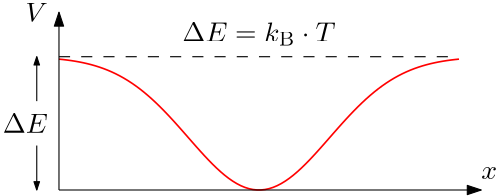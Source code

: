 <?xml version="1.0"?>
<!DOCTYPE ipe SYSTEM "ipe.dtd">
<ipe version="70005" creator="Ipe 7.1.4">
<info created="D:20150521125648" modified="D:20150521130726"/>
<ipestyle name="basic">
<symbol name="arrow/arc(spx)">
<path stroke="sym-stroke" fill="sym-stroke" pen="sym-pen">
0 0 m
-1 0.333 l
-1 -0.333 l
h
</path>
</symbol>
<symbol name="arrow/farc(spx)">
<path stroke="sym-stroke" fill="white" pen="sym-pen">
0 0 m
-1 0.333 l
-1 -0.333 l
h
</path>
</symbol>
<symbol name="mark/circle(sx)" transformations="translations">
<path fill="sym-stroke">
0.6 0 0 0.6 0 0 e
0.4 0 0 0.4 0 0 e
</path>
</symbol>
<symbol name="mark/disk(sx)" transformations="translations">
<path fill="sym-stroke">
0.6 0 0 0.6 0 0 e
</path>
</symbol>
<symbol name="mark/fdisk(sfx)" transformations="translations">
<group>
<path fill="sym-fill">
0.5 0 0 0.5 0 0 e
</path>
<path fill="sym-stroke" fillrule="eofill">
0.6 0 0 0.6 0 0 e
0.4 0 0 0.4 0 0 e
</path>
</group>
</symbol>
<symbol name="mark/box(sx)" transformations="translations">
<path fill="sym-stroke" fillrule="eofill">
-0.6 -0.6 m
0.6 -0.6 l
0.6 0.6 l
-0.6 0.6 l
h
-0.4 -0.4 m
0.4 -0.4 l
0.4 0.4 l
-0.4 0.4 l
h
</path>
</symbol>
<symbol name="mark/square(sx)" transformations="translations">
<path fill="sym-stroke">
-0.6 -0.6 m
0.6 -0.6 l
0.6 0.6 l
-0.6 0.6 l
h
</path>
</symbol>
<symbol name="mark/fsquare(sfx)" transformations="translations">
<group>
<path fill="sym-fill">
-0.5 -0.5 m
0.5 -0.5 l
0.5 0.5 l
-0.5 0.5 l
h
</path>
<path fill="sym-stroke" fillrule="eofill">
-0.6 -0.6 m
0.6 -0.6 l
0.6 0.6 l
-0.6 0.6 l
h
-0.4 -0.4 m
0.4 -0.4 l
0.4 0.4 l
-0.4 0.4 l
h
</path>
</group>
</symbol>
<symbol name="mark/cross(sx)" transformations="translations">
<group>
<path fill="sym-stroke">
-0.43 -0.57 m
0.57 0.43 l
0.43 0.57 l
-0.57 -0.43 l
h
</path>
<path fill="sym-stroke">
-0.43 0.57 m
0.57 -0.43 l
0.43 -0.57 l
-0.57 0.43 l
h
</path>
</group>
</symbol>
<symbol name="arrow/fnormal(spx)">
<path stroke="sym-stroke" fill="white" pen="sym-pen">
0 0 m
-1 0.333 l
-1 -0.333 l
h
</path>
</symbol>
<symbol name="arrow/pointed(spx)">
<path stroke="sym-stroke" fill="sym-stroke" pen="sym-pen">
0 0 m
-1 0.333 l
-0.8 0 l
-1 -0.333 l
h
</path>
</symbol>
<symbol name="arrow/fpointed(spx)">
<path stroke="sym-stroke" fill="white" pen="sym-pen">
0 0 m
-1 0.333 l
-0.8 0 l
-1 -0.333 l
h
</path>
</symbol>
<symbol name="arrow/linear(spx)">
<path stroke="sym-stroke" pen="sym-pen">
-1 0.333 m
0 0 l
-1 -0.333 l
</path>
</symbol>
<symbol name="arrow/fdouble(spx)">
<path stroke="sym-stroke" fill="white" pen="sym-pen">
0 0 m
-1 0.333 l
-1 -0.333 l
h
-1 0 m
-2 0.333 l
-2 -0.333 l
h
</path>
</symbol>
<symbol name="arrow/double(spx)">
<path stroke="sym-stroke" fill="sym-stroke" pen="sym-pen">
0 0 m
-1 0.333 l
-1 -0.333 l
h
-1 0 m
-2 0.333 l
-2 -0.333 l
h
</path>
</symbol>
<pen name="heavier" value="0.8"/>
<pen name="fat" value="1.2"/>
<pen name="ultrafat" value="2"/>
<symbolsize name="large" value="5"/>
<symbolsize name="small" value="2"/>
<symbolsize name="tiny" value="1.1"/>
<arrowsize name="large" value="10"/>
<arrowsize name="small" value="5"/>
<arrowsize name="tiny" value="3"/>
<color name="red" value="1 0 0"/>
<color name="green" value="0 1 0"/>
<color name="blue" value="0 0 1"/>
<color name="yellow" value="1 1 0"/>
<color name="orange" value="1 0.647 0"/>
<color name="gold" value="1 0.843 0"/>
<color name="purple" value="0.627 0.125 0.941"/>
<color name="gray" value="0.745"/>
<color name="brown" value="0.647 0.165 0.165"/>
<color name="navy" value="0 0 0.502"/>
<color name="pink" value="1 0.753 0.796"/>
<color name="seagreen" value="0.18 0.545 0.341"/>
<color name="turquoise" value="0.251 0.878 0.816"/>
<color name="violet" value="0.933 0.51 0.933"/>
<color name="darkblue" value="0 0 0.545"/>
<color name="darkcyan" value="0 0.545 0.545"/>
<color name="darkgray" value="0.663"/>
<color name="darkgreen" value="0 0.392 0"/>
<color name="darkmagenta" value="0.545 0 0.545"/>
<color name="darkorange" value="1 0.549 0"/>
<color name="darkred" value="0.545 0 0"/>
<color name="lightblue" value="0.678 0.847 0.902"/>
<color name="lightcyan" value="0.878 1 1"/>
<color name="lightgray" value="0.827"/>
<color name="lightgreen" value="0.565 0.933 0.565"/>
<color name="lightyellow" value="1 1 0.878"/>
<dashstyle name="dashed" value="[4] 0"/>
<dashstyle name="dotted" value="[1 3] 0"/>
<dashstyle name="dash dotted" value="[4 2 1 2] 0"/>
<dashstyle name="dash dot dotted" value="[4 2 1 2 1 2] 0"/>
<textsize name="large" value="\large"/>
<textsize name="Large" value="\Large"/>
<textsize name="LARGE" value="\LARGE"/>
<textsize name="huge" value="\huge"/>
<textsize name="Huge" value="\Huge"/>
<textsize name="small" value="\small"/>
<textsize name="footnote" value="\footnotesize"/>
<textsize name="tiny" value="\tiny"/>
<textstyle name="center" begin="\begin{center}" end="\end{center}"/>
<textstyle name="itemize" begin="\begin{itemize}" end="\end{itemize}"/>
<textstyle name="item" begin="\begin{itemize}\item{}" end="\end{itemize}"/>
<gridsize name="4 pts" value="4"/>
<gridsize name="8 pts (~3 mm)" value="8"/>
<gridsize name="16 pts (~6 mm)" value="16"/>
<gridsize name="32 pts (~12 mm)" value="32"/>
<gridsize name="10 pts (~3.5 mm)" value="10"/>
<gridsize name="20 pts (~7 mm)" value="20"/>
<gridsize name="14 pts (~5 mm)" value="14"/>
<gridsize name="28 pts (~10 mm)" value="28"/>
<gridsize name="56 pts (~20 mm)" value="56"/>
<anglesize name="90 deg" value="90"/>
<anglesize name="60 deg" value="60"/>
<anglesize name="45 deg" value="45"/>
<anglesize name="30 deg" value="30"/>
<anglesize name="22.5 deg" value="22.5"/>
<tiling name="falling" angle="-60" step="4" width="1"/>
<tiling name="rising" angle="30" step="4" width="1"/>
</ipestyle>
<page>
<layer name="alpha"/>
<view layers="alpha" active="alpha"/>
<path layer="alpha" matrix="1 0 0 1 -8 32" stroke="red" pen="0.6">
96 735.121 m
96.4848 735.074 96.9697 735.023 97.4545 734.968 c
97.9394 734.914 98.4242 734.856 98.9091 734.793 c
99.3939 734.731 99.8788 734.664 100.364 734.593 c
100.848 734.522 101.333 734.446 101.818 734.365 c
102.303 734.284 102.788 734.198 103.273 734.106 c
103.758 734.015 104.242 733.917 104.727 733.814 c
105.212 733.71 105.697 733.601 106.182 733.484 c
106.667 733.368 107.152 733.245 107.636 733.115 c
108.121 732.984 108.606 732.847 109.091 732.701 c
109.576 732.556 110.061 732.403 110.545 732.241 c
111.03 732.08 111.515 731.91 112 731.731 c
112.485 731.552 112.97 731.364 113.455 731.167 c
113.939 730.97 114.424 730.763 114.909 730.546 c
115.394 730.33 115.879 730.103 116.364 729.866 c
116.848 729.629 117.333 729.382 117.818 729.123 c
118.303 728.865 118.788 728.596 119.273 728.316 c
119.758 728.036 120.242 727.745 120.727 727.442 c
121.212 727.139 121.697 726.825 122.182 726.499 c
122.667 726.174 123.152 725.836 123.636 725.487 c
124.121 725.138 124.606 724.778 125.091 724.406 c
125.576 724.033 126.061 723.649 126.545 723.254 c
127.03 722.859 127.515 722.452 128 722.034 c
128.485 721.616 128.97 721.187 129.455 720.747 c
129.939 720.307 130.424 719.856 130.909 719.395 c
131.394 718.935 131.879 718.464 132.364 717.983 c
132.848 717.503 133.333 717.013 133.818 716.515 c
134.303 716.016 134.788 715.509 135.273 714.995 c
135.758 714.481 136.242 713.959 136.727 713.431 c
137.212 712.903 137.697 712.368 138.182 711.829 c
138.667 711.29 139.152 710.746 139.636 710.198 c
140.121 709.651 140.606 709.1 141.091 708.547 c
141.576 707.994 142.061 707.44 142.545 706.885 c
143.03 706.331 143.515 705.776 144 705.223 c
144.485 704.671 144.97 704.12 145.455 703.573 c
145.939 703.026 146.424 702.483 146.909 701.945 c
147.394 701.408 147.879 700.876 148.364 700.352 c
148.848 699.829 149.333 699.313 149.818 698.807 c
150.303 698.301 150.788 697.805 151.273 697.321 c
151.758 696.837 152.242 696.364 152.727 695.906 c
153.212 695.448 153.697 695.004 154.182 694.576 c
154.667 694.147 155.152 693.735 155.636 693.34 c
156.121 692.946 156.606 692.569 157.091 692.211 c
157.576 691.854 158.061 691.516 158.545 691.199 c
159.03 690.882 159.515 690.586 160 690.313 c
160.485 690.039 160.97 689.788 161.455 689.561 c
161.939 689.333 162.424 689.13 162.909 688.95 c
163.394 688.771 163.879 688.617 164.364 688.487 c
164.848 688.358 165.333 688.254 165.818 688.176 c
166.303 688.098 166.788 688.046 167.273 688.02 c
167.758 687.993 168.242 687.993 168.727 688.02 c
169.212 688.046 169.697 688.098 170.182 688.176 c
170.667 688.254 171.152 688.358 171.636 688.487 c
172.121 688.617 172.606 688.771 173.091 688.95 c
173.576 689.13 174.061 689.333 174.545 689.561 c
175.03 689.788 175.515 690.039 176 690.313 c
176.485 690.586 176.97 690.882 177.455 691.199 c
177.939 691.516 178.424 691.854 178.909 692.211 c
179.394 692.569 179.879 692.946 180.364 693.34 c
180.848 693.735 181.333 694.147 181.818 694.576 c
182.303 695.004 182.788 695.448 183.273 695.906 c
183.758 696.364 184.242 696.837 184.727 697.321 c
185.212 697.805 185.697 698.301 186.182 698.807 c
186.667 699.313 187.152 699.829 187.636 700.352 c
188.121 700.876 188.606 701.408 189.091 701.945 c
189.576 702.483 190.061 703.026 190.545 703.573 c
191.03 704.12 191.515 704.671 192 705.223 c
192.485 705.776 192.97 706.331 193.455 706.885 c
193.939 707.44 194.424 707.994 194.909 708.547 c
195.394 709.1 195.879 709.651 196.364 710.198 c
196.848 710.746 197.333 711.29 197.818 711.829 c
198.303 712.368 198.788 712.903 199.273 713.431 c
199.758 713.959 200.242 714.481 200.727 714.995 c
201.212 715.509 201.697 716.016 202.182 716.515 c
202.667 717.013 203.152 717.503 203.636 717.983 c
204.121 718.464 204.606 718.935 205.091 719.395 c
205.576 719.856 206.061 720.307 206.545 720.747 c
207.03 721.187 207.515 721.616 208 722.034 c
208.485 722.452 208.97 722.859 209.455 723.254 c
209.939 723.649 210.424 724.033 210.909 724.406 c
211.394 724.778 211.879 725.138 212.364 725.487 c
212.848 725.836 213.333 726.174 213.818 726.499 c
214.303 726.825 214.788 727.139 215.273 727.442 c
215.758 727.745 216.242 728.036 216.727 728.316 c
217.212 728.596 217.697 728.865 218.182 729.123 c
218.667 729.382 219.152 729.629 219.636 729.866 c
220.121 730.103 220.606 730.33 221.091 730.546 c
221.576 730.763 222.061 730.97 222.545 731.167 c
223.03 731.364 223.515 731.552 224 731.731 c
224.485 731.91 224.97 732.08 225.455 732.241 c
225.939 732.403 226.424 732.556 226.909 732.701 c
227.394 732.847 227.879 732.984 228.364 733.115 c
228.848 733.245 229.333 733.368 229.818 733.484 c
230.303 733.601 230.788 733.71 231.273 733.814 c
231.758 733.917 232.242 734.015 232.727 734.106 c
233.212 734.198 233.697 734.284 234.182 734.365 c
234.667 734.446 235.152 734.522 235.636 734.593 c
236.121 734.664 236.606 734.731 237.091 734.793 c
237.576 734.856 238.061 734.914 238.545 734.968 c
239.03 735.023 239.515 735.074 240 735.121 c
</path>
<path stroke="black" arrow="normal/small">
88 720 m
88 784 l
</path>
<text matrix="1 0 0 1 4 -8" transformations="translations" pos="80 792" stroke="black" type="label" width="8.025" height="6.808" depth="0" halign="right" valign="center">$V$</text>
<path stroke="black" arrow="normal/small">
88 720 m
240 720 l
</path>
<text transformations="translations" pos="240 724" stroke="black" type="label" width="5.694" height="4.289" depth="0" valign="baseline">$x$</text>
<path stroke="black" dash="dashed">
88 768 m
232 768 l
</path>
<path stroke="black" arrow="normal/tiny">
80 752 m
80 768 l
</path>
<path stroke="black" arrow="normal/tiny">
80 736 m
80 720 l
</path>
<text matrix="1 0 0 1 8 0" transformations="translations" pos="76 744" stroke="black" type="label" width="16.231" height="6.808" depth="0" halign="right" valign="center">$\Delta E$</text>
<text matrix="1 0 0 1 0 -4" transformations="translations" pos="160 776" stroke="black" type="label" width="55.169" height="6.923" depth="1.49" halign="center" valign="bottom">$\Delta E = k_\mathrm{B} \cdot T$</text>
</page>
</ipe>
